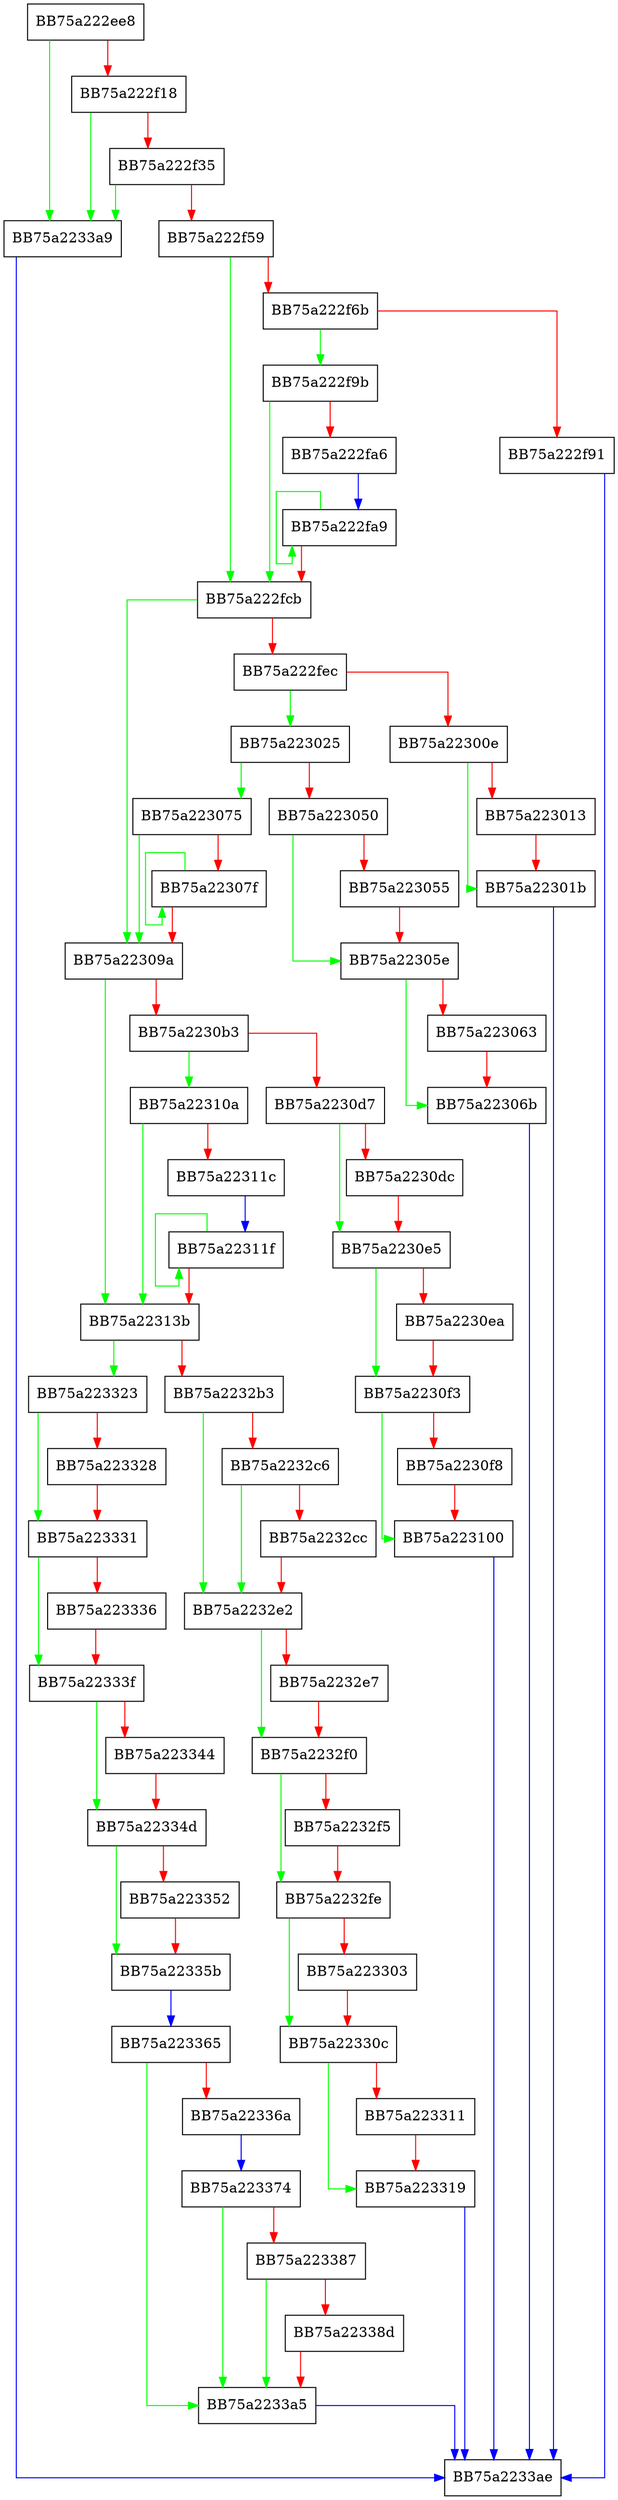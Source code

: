 digraph Send {
  node [shape="box"];
  graph [splines=ortho];
  BB75a222ee8 -> BB75a2233a9 [color="green"];
  BB75a222ee8 -> BB75a222f18 [color="red"];
  BB75a222f18 -> BB75a2233a9 [color="green"];
  BB75a222f18 -> BB75a222f35 [color="red"];
  BB75a222f35 -> BB75a2233a9 [color="green"];
  BB75a222f35 -> BB75a222f59 [color="red"];
  BB75a222f59 -> BB75a222fcb [color="green"];
  BB75a222f59 -> BB75a222f6b [color="red"];
  BB75a222f6b -> BB75a222f9b [color="green"];
  BB75a222f6b -> BB75a222f91 [color="red"];
  BB75a222f91 -> BB75a2233ae [color="blue"];
  BB75a222f9b -> BB75a222fcb [color="green"];
  BB75a222f9b -> BB75a222fa6 [color="red"];
  BB75a222fa6 -> BB75a222fa9 [color="blue"];
  BB75a222fa9 -> BB75a222fa9 [color="green"];
  BB75a222fa9 -> BB75a222fcb [color="red"];
  BB75a222fcb -> BB75a22309a [color="green"];
  BB75a222fcb -> BB75a222fec [color="red"];
  BB75a222fec -> BB75a223025 [color="green"];
  BB75a222fec -> BB75a22300e [color="red"];
  BB75a22300e -> BB75a22301b [color="green"];
  BB75a22300e -> BB75a223013 [color="red"];
  BB75a223013 -> BB75a22301b [color="red"];
  BB75a22301b -> BB75a2233ae [color="blue"];
  BB75a223025 -> BB75a223075 [color="green"];
  BB75a223025 -> BB75a223050 [color="red"];
  BB75a223050 -> BB75a22305e [color="green"];
  BB75a223050 -> BB75a223055 [color="red"];
  BB75a223055 -> BB75a22305e [color="red"];
  BB75a22305e -> BB75a22306b [color="green"];
  BB75a22305e -> BB75a223063 [color="red"];
  BB75a223063 -> BB75a22306b [color="red"];
  BB75a22306b -> BB75a2233ae [color="blue"];
  BB75a223075 -> BB75a22309a [color="green"];
  BB75a223075 -> BB75a22307f [color="red"];
  BB75a22307f -> BB75a22307f [color="green"];
  BB75a22307f -> BB75a22309a [color="red"];
  BB75a22309a -> BB75a22313b [color="green"];
  BB75a22309a -> BB75a2230b3 [color="red"];
  BB75a2230b3 -> BB75a22310a [color="green"];
  BB75a2230b3 -> BB75a2230d7 [color="red"];
  BB75a2230d7 -> BB75a2230e5 [color="green"];
  BB75a2230d7 -> BB75a2230dc [color="red"];
  BB75a2230dc -> BB75a2230e5 [color="red"];
  BB75a2230e5 -> BB75a2230f3 [color="green"];
  BB75a2230e5 -> BB75a2230ea [color="red"];
  BB75a2230ea -> BB75a2230f3 [color="red"];
  BB75a2230f3 -> BB75a223100 [color="green"];
  BB75a2230f3 -> BB75a2230f8 [color="red"];
  BB75a2230f8 -> BB75a223100 [color="red"];
  BB75a223100 -> BB75a2233ae [color="blue"];
  BB75a22310a -> BB75a22313b [color="green"];
  BB75a22310a -> BB75a22311c [color="red"];
  BB75a22311c -> BB75a22311f [color="blue"];
  BB75a22311f -> BB75a22311f [color="green"];
  BB75a22311f -> BB75a22313b [color="red"];
  BB75a22313b -> BB75a223323 [color="green"];
  BB75a22313b -> BB75a2232b3 [color="red"];
  BB75a2232b3 -> BB75a2232e2 [color="green"];
  BB75a2232b3 -> BB75a2232c6 [color="red"];
  BB75a2232c6 -> BB75a2232e2 [color="green"];
  BB75a2232c6 -> BB75a2232cc [color="red"];
  BB75a2232cc -> BB75a2232e2 [color="red"];
  BB75a2232e2 -> BB75a2232f0 [color="green"];
  BB75a2232e2 -> BB75a2232e7 [color="red"];
  BB75a2232e7 -> BB75a2232f0 [color="red"];
  BB75a2232f0 -> BB75a2232fe [color="green"];
  BB75a2232f0 -> BB75a2232f5 [color="red"];
  BB75a2232f5 -> BB75a2232fe [color="red"];
  BB75a2232fe -> BB75a22330c [color="green"];
  BB75a2232fe -> BB75a223303 [color="red"];
  BB75a223303 -> BB75a22330c [color="red"];
  BB75a22330c -> BB75a223319 [color="green"];
  BB75a22330c -> BB75a223311 [color="red"];
  BB75a223311 -> BB75a223319 [color="red"];
  BB75a223319 -> BB75a2233ae [color="blue"];
  BB75a223323 -> BB75a223331 [color="green"];
  BB75a223323 -> BB75a223328 [color="red"];
  BB75a223328 -> BB75a223331 [color="red"];
  BB75a223331 -> BB75a22333f [color="green"];
  BB75a223331 -> BB75a223336 [color="red"];
  BB75a223336 -> BB75a22333f [color="red"];
  BB75a22333f -> BB75a22334d [color="green"];
  BB75a22333f -> BB75a223344 [color="red"];
  BB75a223344 -> BB75a22334d [color="red"];
  BB75a22334d -> BB75a22335b [color="green"];
  BB75a22334d -> BB75a223352 [color="red"];
  BB75a223352 -> BB75a22335b [color="red"];
  BB75a22335b -> BB75a223365 [color="blue"];
  BB75a223365 -> BB75a2233a5 [color="green"];
  BB75a223365 -> BB75a22336a [color="red"];
  BB75a22336a -> BB75a223374 [color="blue"];
  BB75a223374 -> BB75a2233a5 [color="green"];
  BB75a223374 -> BB75a223387 [color="red"];
  BB75a223387 -> BB75a2233a5 [color="green"];
  BB75a223387 -> BB75a22338d [color="red"];
  BB75a22338d -> BB75a2233a5 [color="red"];
  BB75a2233a5 -> BB75a2233ae [color="blue"];
  BB75a2233a9 -> BB75a2233ae [color="blue"];
}